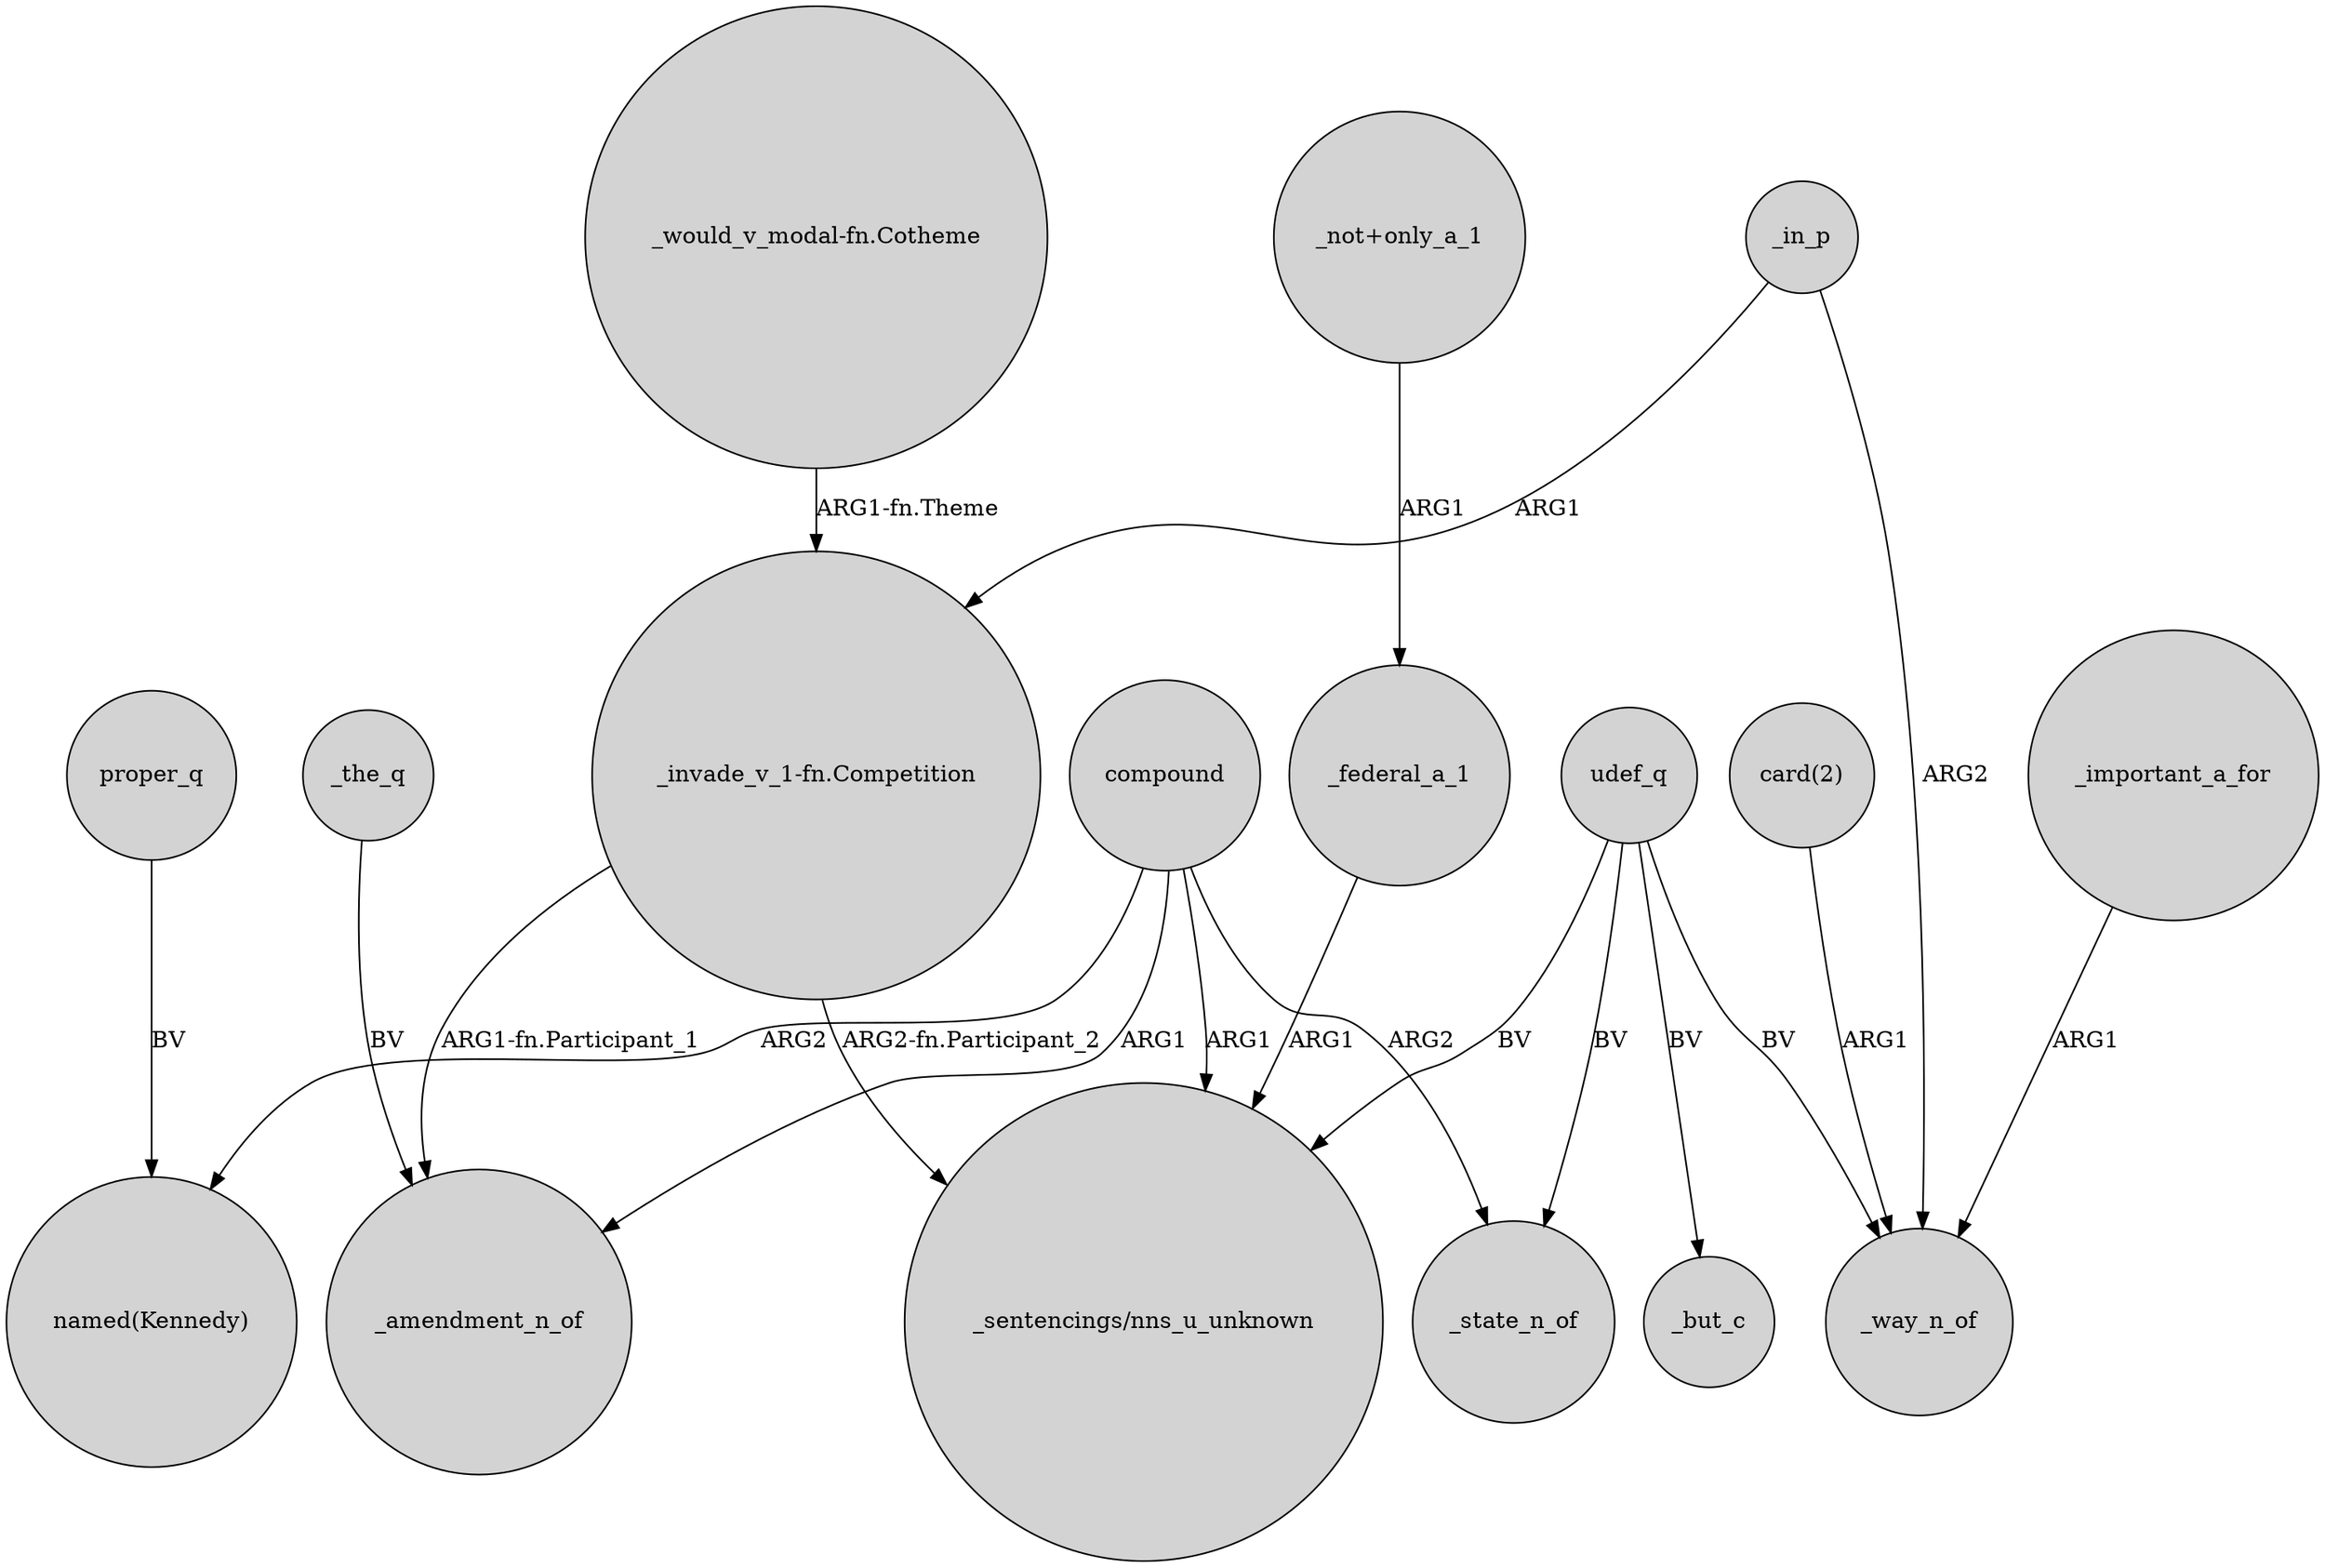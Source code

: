 digraph {
	node [shape=circle style=filled]
	compound -> "_sentencings/nns_u_unknown" [label=ARG1]
	proper_q -> "named(Kennedy)" [label=BV]
	"card(2)" -> _way_n_of [label=ARG1]
	"_invade_v_1-fn.Competition" -> "_sentencings/nns_u_unknown" [label="ARG2-fn.Participant_2"]
	udef_q -> _but_c [label=BV]
	udef_q -> _state_n_of [label=BV]
	udef_q -> "_sentencings/nns_u_unknown" [label=BV]
	compound -> _amendment_n_of [label=ARG1]
	"_not+only_a_1" -> _federal_a_1 [label=ARG1]
	_in_p -> _way_n_of [label=ARG2]
	"_would_v_modal-fn.Cotheme" -> "_invade_v_1-fn.Competition" [label="ARG1-fn.Theme"]
	_the_q -> _amendment_n_of [label=BV]
	udef_q -> _way_n_of [label=BV]
	_federal_a_1 -> "_sentencings/nns_u_unknown" [label=ARG1]
	compound -> _state_n_of [label=ARG2]
	compound -> "named(Kennedy)" [label=ARG2]
	_important_a_for -> _way_n_of [label=ARG1]
	"_invade_v_1-fn.Competition" -> _amendment_n_of [label="ARG1-fn.Participant_1"]
	_in_p -> "_invade_v_1-fn.Competition" [label=ARG1]
}
